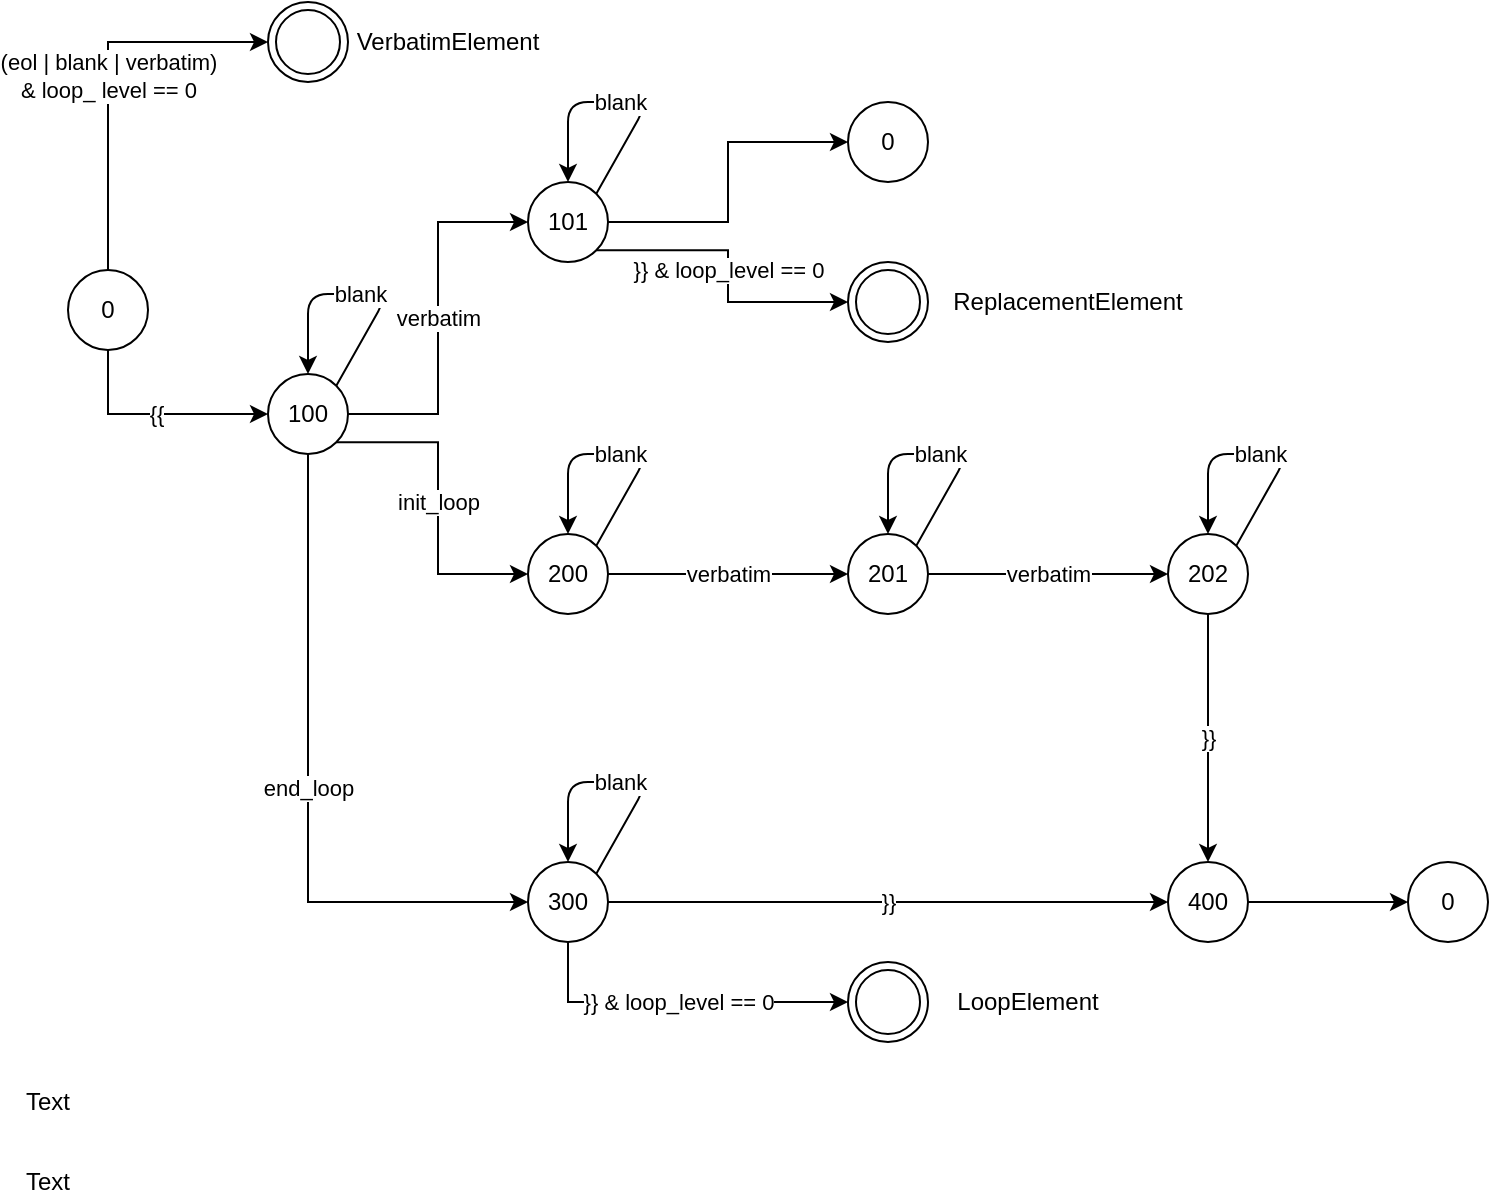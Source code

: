 <mxfile version="12.2.0" type="device" pages="1"><diagram name="Page-1" id="42789a77-a242-8287-6e28-9cd8cfd52e62"><mxGraphModel dx="946" dy="606" grid="1" gridSize="10" guides="1" tooltips="1" connect="1" arrows="1" fold="1" page="1" pageScale="1" pageWidth="1100" pageHeight="850" background="#ffffff" math="0" shadow="0"><root><mxCell id="0"/><mxCell id="1" parent="0"/><mxCell id="oApYuQW0QhjmxeazyKxI-6" value="&lt;div&gt;(eol | blank | verbatim)&lt;/div&gt;&lt;div&gt; &amp;amp; loop_ level == 0&lt;/div&gt;" style="edgeStyle=orthogonalEdgeStyle;rounded=0;orthogonalLoop=1;jettySize=auto;html=1;exitX=0.5;exitY=0;exitDx=0;exitDy=0;entryX=0;entryY=0.5;entryDx=0;entryDy=0;" parent="1" source="oApYuQW0QhjmxeazyKxI-1" target="oApYuQW0QhjmxeazyKxI-2" edge="1"><mxGeometry relative="1" as="geometry"/></mxCell><mxCell id="oApYuQW0QhjmxeazyKxI-7" value="{{" style="edgeStyle=orthogonalEdgeStyle;rounded=0;orthogonalLoop=1;jettySize=auto;html=1;exitX=0.5;exitY=1;exitDx=0;exitDy=0;entryX=0;entryY=0.5;entryDx=0;entryDy=0;" parent="1" source="oApYuQW0QhjmxeazyKxI-1" target="oApYuQW0QhjmxeazyKxI-3" edge="1"><mxGeometry relative="1" as="geometry"/></mxCell><mxCell id="oApYuQW0QhjmxeazyKxI-1" value="0" style="ellipse;whiteSpace=wrap;html=1;aspect=fixed;" parent="1" vertex="1"><mxGeometry x="50" y="384" width="40" height="40" as="geometry"/></mxCell><mxCell id="oApYuQW0QhjmxeazyKxI-2" value="&lt;div&gt;&lt;br&gt;&lt;/div&gt;&lt;div&gt;&lt;br&gt;&lt;/div&gt;" style="ellipse;shape=doubleEllipse;whiteSpace=wrap;html=1;aspect=fixed;verticalAlign=bottom;" parent="1" vertex="1"><mxGeometry x="150" y="250" width="40" height="40" as="geometry"/></mxCell><mxCell id="oApYuQW0QhjmxeazyKxI-15" value="&lt;div&gt;verbatim&lt;/div&gt;" style="edgeStyle=orthogonalEdgeStyle;rounded=0;orthogonalLoop=1;jettySize=auto;html=1;exitX=1;exitY=0.5;exitDx=0;exitDy=0;entryX=0;entryY=0.5;entryDx=0;entryDy=0;" parent="1" source="oApYuQW0QhjmxeazyKxI-3" target="oApYuQW0QhjmxeazyKxI-11" edge="1"><mxGeometry relative="1" as="geometry"/></mxCell><mxCell id="oApYuQW0QhjmxeazyKxI-16" value="init_loop" style="edgeStyle=orthogonalEdgeStyle;rounded=0;orthogonalLoop=1;jettySize=auto;html=1;exitX=1;exitY=1;exitDx=0;exitDy=0;entryX=0;entryY=0.5;entryDx=0;entryDy=0;" parent="1" source="oApYuQW0QhjmxeazyKxI-3" target="oApYuQW0QhjmxeazyKxI-13" edge="1"><mxGeometry relative="1" as="geometry"/></mxCell><mxCell id="oApYuQW0QhjmxeazyKxI-34" value="&lt;div&gt;end_loop&lt;/div&gt;" style="edgeStyle=orthogonalEdgeStyle;rounded=0;orthogonalLoop=1;jettySize=auto;html=1;exitX=0.5;exitY=1;exitDx=0;exitDy=0;entryX=0;entryY=0.5;entryDx=0;entryDy=0;" parent="1" source="oApYuQW0QhjmxeazyKxI-3" target="oApYuQW0QhjmxeazyKxI-32" edge="1"><mxGeometry relative="1" as="geometry"/></mxCell><mxCell id="oApYuQW0QhjmxeazyKxI-3" value="100" style="ellipse;whiteSpace=wrap;html=1;aspect=fixed;" parent="1" vertex="1"><mxGeometry x="150" y="436" width="40" height="40" as="geometry"/></mxCell><mxCell id="oApYuQW0QhjmxeazyKxI-10" value="blank" style="endArrow=classic;html=1;exitX=1;exitY=0;exitDx=0;exitDy=0;entryX=0.5;entryY=0;entryDx=0;entryDy=0;" parent="1" source="oApYuQW0QhjmxeazyKxI-3" target="oApYuQW0QhjmxeazyKxI-3" edge="1"><mxGeometry width="50" height="50" relative="1" as="geometry"><mxPoint x="20" y="546" as="sourcePoint"/><mxPoint x="160" y="366" as="targetPoint"/><Array as="points"><mxPoint x="210" y="396"/><mxPoint x="170" y="396"/></Array></mxGeometry></mxCell><mxCell id="oApYuQW0QhjmxeazyKxI-31" value="&lt;div&gt;}} &amp;amp; loop_level == 0&lt;/div&gt;" style="edgeStyle=orthogonalEdgeStyle;rounded=0;orthogonalLoop=1;jettySize=auto;html=1;exitX=1;exitY=1;exitDx=0;exitDy=0;" parent="1" source="oApYuQW0QhjmxeazyKxI-11" target="oApYuQW0QhjmxeazyKxI-30" edge="1"><mxGeometry relative="1" as="geometry"/></mxCell><mxCell id="ypRsF8A_WuWXq_BUCMrj-8" style="edgeStyle=orthogonalEdgeStyle;rounded=0;orthogonalLoop=1;jettySize=auto;html=1;entryX=0;entryY=0.5;entryDx=0;entryDy=0;" edge="1" parent="1" source="oApYuQW0QhjmxeazyKxI-11" target="ypRsF8A_WuWXq_BUCMrj-4"><mxGeometry relative="1" as="geometry"/></mxCell><mxCell id="oApYuQW0QhjmxeazyKxI-11" value="101" style="ellipse;whiteSpace=wrap;html=1;aspect=fixed;" parent="1" vertex="1"><mxGeometry x="280" y="340" width="40" height="40" as="geometry"/></mxCell><mxCell id="oApYuQW0QhjmxeazyKxI-12" value="blank" style="endArrow=classic;html=1;exitX=1;exitY=0;exitDx=0;exitDy=0;entryX=0.5;entryY=0;entryDx=0;entryDy=0;" parent="1" source="oApYuQW0QhjmxeazyKxI-11" target="oApYuQW0QhjmxeazyKxI-11" edge="1"><mxGeometry width="50" height="50" relative="1" as="geometry"><mxPoint x="150" y="450" as="sourcePoint"/><mxPoint x="290" y="270" as="targetPoint"/><Array as="points"><mxPoint x="340" y="300"/><mxPoint x="300" y="300"/></Array></mxGeometry></mxCell><mxCell id="oApYuQW0QhjmxeazyKxI-23" value="verbatim" style="edgeStyle=orthogonalEdgeStyle;rounded=0;orthogonalLoop=1;jettySize=auto;html=1;exitX=1;exitY=0.5;exitDx=0;exitDy=0;entryX=0;entryY=0.5;entryDx=0;entryDy=0;" parent="1" source="oApYuQW0QhjmxeazyKxI-13" target="oApYuQW0QhjmxeazyKxI-19" edge="1"><mxGeometry relative="1" as="geometry"/></mxCell><mxCell id="oApYuQW0QhjmxeazyKxI-13" value="200" style="ellipse;whiteSpace=wrap;html=1;aspect=fixed;" parent="1" vertex="1"><mxGeometry x="280" y="516" width="40" height="40" as="geometry"/></mxCell><mxCell id="oApYuQW0QhjmxeazyKxI-14" value="blank" style="endArrow=classic;html=1;exitX=1;exitY=0;exitDx=0;exitDy=0;entryX=0.5;entryY=0;entryDx=0;entryDy=0;" parent="1" source="oApYuQW0QhjmxeazyKxI-13" target="oApYuQW0QhjmxeazyKxI-13" edge="1"><mxGeometry width="50" height="50" relative="1" as="geometry"><mxPoint x="150" y="626" as="sourcePoint"/><mxPoint x="290" y="446" as="targetPoint"/><Array as="points"><mxPoint x="340" y="476"/><mxPoint x="300" y="476"/></Array></mxGeometry></mxCell><mxCell id="oApYuQW0QhjmxeazyKxI-24" value="&lt;div&gt;verbatim&lt;/div&gt;" style="edgeStyle=orthogonalEdgeStyle;rounded=0;orthogonalLoop=1;jettySize=auto;html=1;exitX=1;exitY=0.5;exitDx=0;exitDy=0;entryX=0;entryY=0.5;entryDx=0;entryDy=0;" parent="1" source="oApYuQW0QhjmxeazyKxI-19" target="oApYuQW0QhjmxeazyKxI-21" edge="1"><mxGeometry relative="1" as="geometry"/></mxCell><mxCell id="oApYuQW0QhjmxeazyKxI-19" value="201" style="ellipse;whiteSpace=wrap;html=1;aspect=fixed;" parent="1" vertex="1"><mxGeometry x="440" y="516" width="40" height="40" as="geometry"/></mxCell><mxCell id="oApYuQW0QhjmxeazyKxI-20" value="blank" style="endArrow=classic;html=1;exitX=1;exitY=0;exitDx=0;exitDy=0;entryX=0.5;entryY=0;entryDx=0;entryDy=0;" parent="1" source="oApYuQW0QhjmxeazyKxI-19" target="oApYuQW0QhjmxeazyKxI-19" edge="1"><mxGeometry width="50" height="50" relative="1" as="geometry"><mxPoint x="310" y="626" as="sourcePoint"/><mxPoint x="450" y="446" as="targetPoint"/><Array as="points"><mxPoint x="500" y="476"/><mxPoint x="460" y="476"/></Array></mxGeometry></mxCell><mxCell id="ypRsF8A_WuWXq_BUCMrj-2" value="}}" style="edgeStyle=orthogonalEdgeStyle;rounded=0;orthogonalLoop=1;jettySize=auto;html=1;exitX=0.5;exitY=1;exitDx=0;exitDy=0;" edge="1" parent="1" source="oApYuQW0QhjmxeazyKxI-21" target="ypRsF8A_WuWXq_BUCMrj-1"><mxGeometry relative="1" as="geometry"/></mxCell><mxCell id="oApYuQW0QhjmxeazyKxI-21" value="202" style="ellipse;whiteSpace=wrap;html=1;aspect=fixed;" parent="1" vertex="1"><mxGeometry x="600" y="516" width="40" height="40" as="geometry"/></mxCell><mxCell id="oApYuQW0QhjmxeazyKxI-22" value="blank" style="endArrow=classic;html=1;exitX=1;exitY=0;exitDx=0;exitDy=0;entryX=0.5;entryY=0;entryDx=0;entryDy=0;" parent="1" source="oApYuQW0QhjmxeazyKxI-21" target="oApYuQW0QhjmxeazyKxI-21" edge="1"><mxGeometry width="50" height="50" relative="1" as="geometry"><mxPoint x="470" y="626" as="sourcePoint"/><mxPoint x="610" y="446" as="targetPoint"/><Array as="points"><mxPoint x="660" y="476"/><mxPoint x="620" y="476"/></Array></mxGeometry></mxCell><mxCell id="oApYuQW0QhjmxeazyKxI-30" value="" style="ellipse;shape=doubleEllipse;whiteSpace=wrap;html=1;aspect=fixed;" parent="1" vertex="1"><mxGeometry x="440" y="380" width="40" height="40" as="geometry"/></mxCell><mxCell id="oApYuQW0QhjmxeazyKxI-36" value="&lt;div&gt;}} &amp;amp; loop_level == 0&lt;/div&gt;" style="edgeStyle=orthogonalEdgeStyle;rounded=0;orthogonalLoop=1;jettySize=auto;html=1;exitX=0.5;exitY=1;exitDx=0;exitDy=0;entryX=0;entryY=0.5;entryDx=0;entryDy=0;" parent="1" source="oApYuQW0QhjmxeazyKxI-32" target="oApYuQW0QhjmxeazyKxI-35" edge="1"><mxGeometry relative="1" as="geometry"><Array as="points"><mxPoint x="300" y="750"/></Array></mxGeometry></mxCell><mxCell id="ypRsF8A_WuWXq_BUCMrj-3" value="}}" style="edgeStyle=orthogonalEdgeStyle;rounded=0;orthogonalLoop=1;jettySize=auto;html=1;" edge="1" parent="1" source="oApYuQW0QhjmxeazyKxI-32" target="ypRsF8A_WuWXq_BUCMrj-1"><mxGeometry relative="1" as="geometry"/></mxCell><mxCell id="oApYuQW0QhjmxeazyKxI-32" value="300" style="ellipse;whiteSpace=wrap;html=1;aspect=fixed;" parent="1" vertex="1"><mxGeometry x="280" y="680" width="40" height="40" as="geometry"/></mxCell><mxCell id="oApYuQW0QhjmxeazyKxI-33" value="blank" style="endArrow=classic;html=1;exitX=1;exitY=0;exitDx=0;exitDy=0;entryX=0.5;entryY=0;entryDx=0;entryDy=0;" parent="1" source="oApYuQW0QhjmxeazyKxI-32" target="oApYuQW0QhjmxeazyKxI-32" edge="1"><mxGeometry width="50" height="50" relative="1" as="geometry"><mxPoint x="150" y="790" as="sourcePoint"/><mxPoint x="290" y="610" as="targetPoint"/><Array as="points"><mxPoint x="340" y="640"/><mxPoint x="300" y="640"/></Array></mxGeometry></mxCell><mxCell id="oApYuQW0QhjmxeazyKxI-35" value="" style="ellipse;shape=doubleEllipse;whiteSpace=wrap;html=1;aspect=fixed;" parent="1" vertex="1"><mxGeometry x="440" y="730" width="40" height="40" as="geometry"/></mxCell><mxCell id="ypRsF8A_WuWXq_BUCMrj-6" style="edgeStyle=orthogonalEdgeStyle;rounded=0;orthogonalLoop=1;jettySize=auto;html=1;exitX=1;exitY=0.5;exitDx=0;exitDy=0;" edge="1" parent="1" source="ypRsF8A_WuWXq_BUCMrj-1" target="ypRsF8A_WuWXq_BUCMrj-5"><mxGeometry relative="1" as="geometry"/></mxCell><mxCell id="ypRsF8A_WuWXq_BUCMrj-1" value="400" style="ellipse;whiteSpace=wrap;html=1;aspect=fixed;" vertex="1" parent="1"><mxGeometry x="600" y="680" width="40" height="40" as="geometry"/></mxCell><mxCell id="ypRsF8A_WuWXq_BUCMrj-4" value="0" style="ellipse;whiteSpace=wrap;html=1;aspect=fixed;" vertex="1" parent="1"><mxGeometry x="440" y="300" width="40" height="40" as="geometry"/></mxCell><mxCell id="ypRsF8A_WuWXq_BUCMrj-5" value="0" style="ellipse;whiteSpace=wrap;html=1;aspect=fixed;" vertex="1" parent="1"><mxGeometry x="720" y="680" width="40" height="40" as="geometry"/></mxCell><mxCell id="ypRsF8A_WuWXq_BUCMrj-10" value="Text" style="text;html=1;strokeColor=none;fillColor=none;align=center;verticalAlign=middle;whiteSpace=wrap;rounded=0;" vertex="1" parent="1"><mxGeometry x="20" y="790" width="40" height="20" as="geometry"/></mxCell><mxCell id="ypRsF8A_WuWXq_BUCMrj-11" value="&lt;div&gt;VerbatimElement&lt;/div&gt;" style="text;html=1;strokeColor=none;fillColor=none;align=center;verticalAlign=middle;whiteSpace=wrap;rounded=0;" vertex="1" parent="1"><mxGeometry x="220" y="260" width="40" height="20" as="geometry"/></mxCell><mxCell id="ypRsF8A_WuWXq_BUCMrj-12" value="Text" style="text;html=1;strokeColor=none;fillColor=none;align=center;verticalAlign=middle;whiteSpace=wrap;rounded=0;" vertex="1" parent="1"><mxGeometry x="20" y="830" width="40" height="20" as="geometry"/></mxCell><mxCell id="ypRsF8A_WuWXq_BUCMrj-13" value="&lt;div&gt;ReplacementElement&lt;/div&gt;" style="text;html=1;strokeColor=none;fillColor=none;align=center;verticalAlign=middle;whiteSpace=wrap;rounded=0;" vertex="1" parent="1"><mxGeometry x="530" y="390" width="40" height="20" as="geometry"/></mxCell><mxCell id="ypRsF8A_WuWXq_BUCMrj-14" value="LoopElement" style="text;html=1;strokeColor=none;fillColor=none;align=center;verticalAlign=middle;whiteSpace=wrap;rounded=0;" vertex="1" parent="1"><mxGeometry x="510" y="740" width="40" height="20" as="geometry"/></mxCell></root></mxGraphModel></diagram></mxfile>
